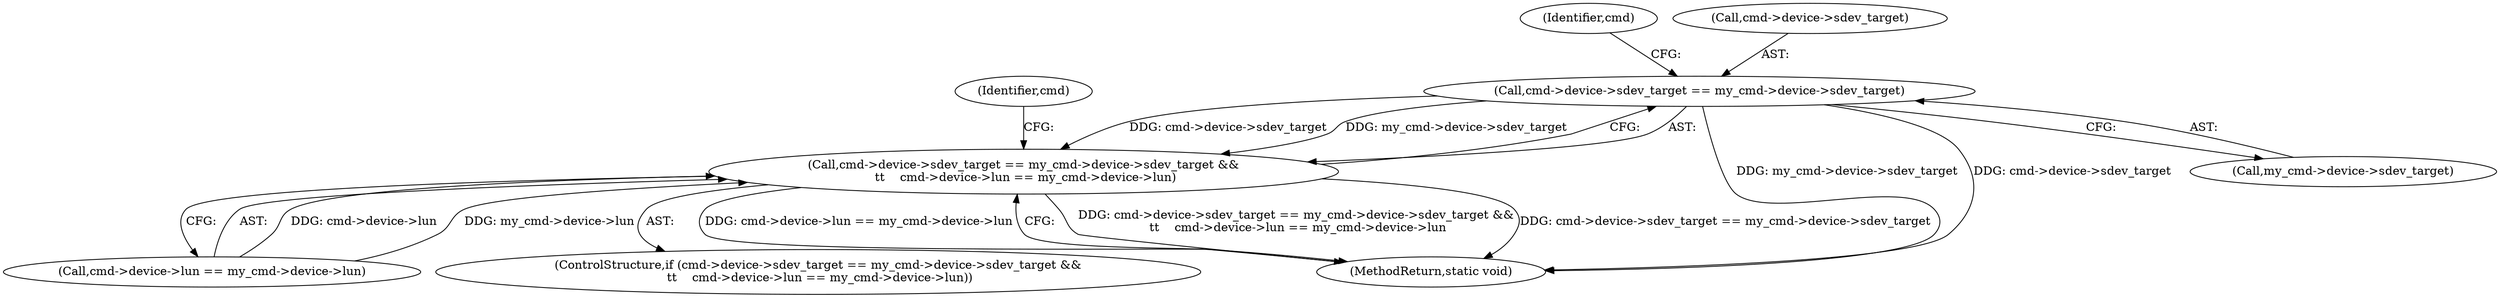 digraph "0_linux_318aaf34f1179b39fa9c30fa0f3288b645beee39_2@pointer" {
"1000109" [label="(Call,cmd->device->sdev_target == my_cmd->device->sdev_target)"];
"1000108" [label="(Call,cmd->device->sdev_target == my_cmd->device->sdev_target &&\n \t\t    cmd->device->lun == my_cmd->device->lun)"];
"1000133" [label="(MethodReturn,static void)"];
"1000109" [label="(Call,cmd->device->sdev_target == my_cmd->device->sdev_target)"];
"1000115" [label="(Call,my_cmd->device->sdev_target)"];
"1000120" [label="(Call,cmd->device->lun == my_cmd->device->lun)"];
"1000108" [label="(Call,cmd->device->sdev_target == my_cmd->device->sdev_target &&\n \t\t    cmd->device->lun == my_cmd->device->lun)"];
"1000107" [label="(ControlStructure,if (cmd->device->sdev_target == my_cmd->device->sdev_target &&\n \t\t    cmd->device->lun == my_cmd->device->lun))"];
"1000132" [label="(Identifier,cmd)"];
"1000123" [label="(Identifier,cmd)"];
"1000110" [label="(Call,cmd->device->sdev_target)"];
"1000109" -> "1000108"  [label="AST: "];
"1000109" -> "1000115"  [label="CFG: "];
"1000110" -> "1000109"  [label="AST: "];
"1000115" -> "1000109"  [label="AST: "];
"1000123" -> "1000109"  [label="CFG: "];
"1000108" -> "1000109"  [label="CFG: "];
"1000109" -> "1000133"  [label="DDG: my_cmd->device->sdev_target"];
"1000109" -> "1000133"  [label="DDG: cmd->device->sdev_target"];
"1000109" -> "1000108"  [label="DDG: cmd->device->sdev_target"];
"1000109" -> "1000108"  [label="DDG: my_cmd->device->sdev_target"];
"1000108" -> "1000107"  [label="AST: "];
"1000108" -> "1000120"  [label="CFG: "];
"1000120" -> "1000108"  [label="AST: "];
"1000132" -> "1000108"  [label="CFG: "];
"1000133" -> "1000108"  [label="CFG: "];
"1000108" -> "1000133"  [label="DDG: cmd->device->sdev_target == my_cmd->device->sdev_target &&\n \t\t    cmd->device->lun == my_cmd->device->lun"];
"1000108" -> "1000133"  [label="DDG: cmd->device->sdev_target == my_cmd->device->sdev_target"];
"1000108" -> "1000133"  [label="DDG: cmd->device->lun == my_cmd->device->lun"];
"1000120" -> "1000108"  [label="DDG: cmd->device->lun"];
"1000120" -> "1000108"  [label="DDG: my_cmd->device->lun"];
}
